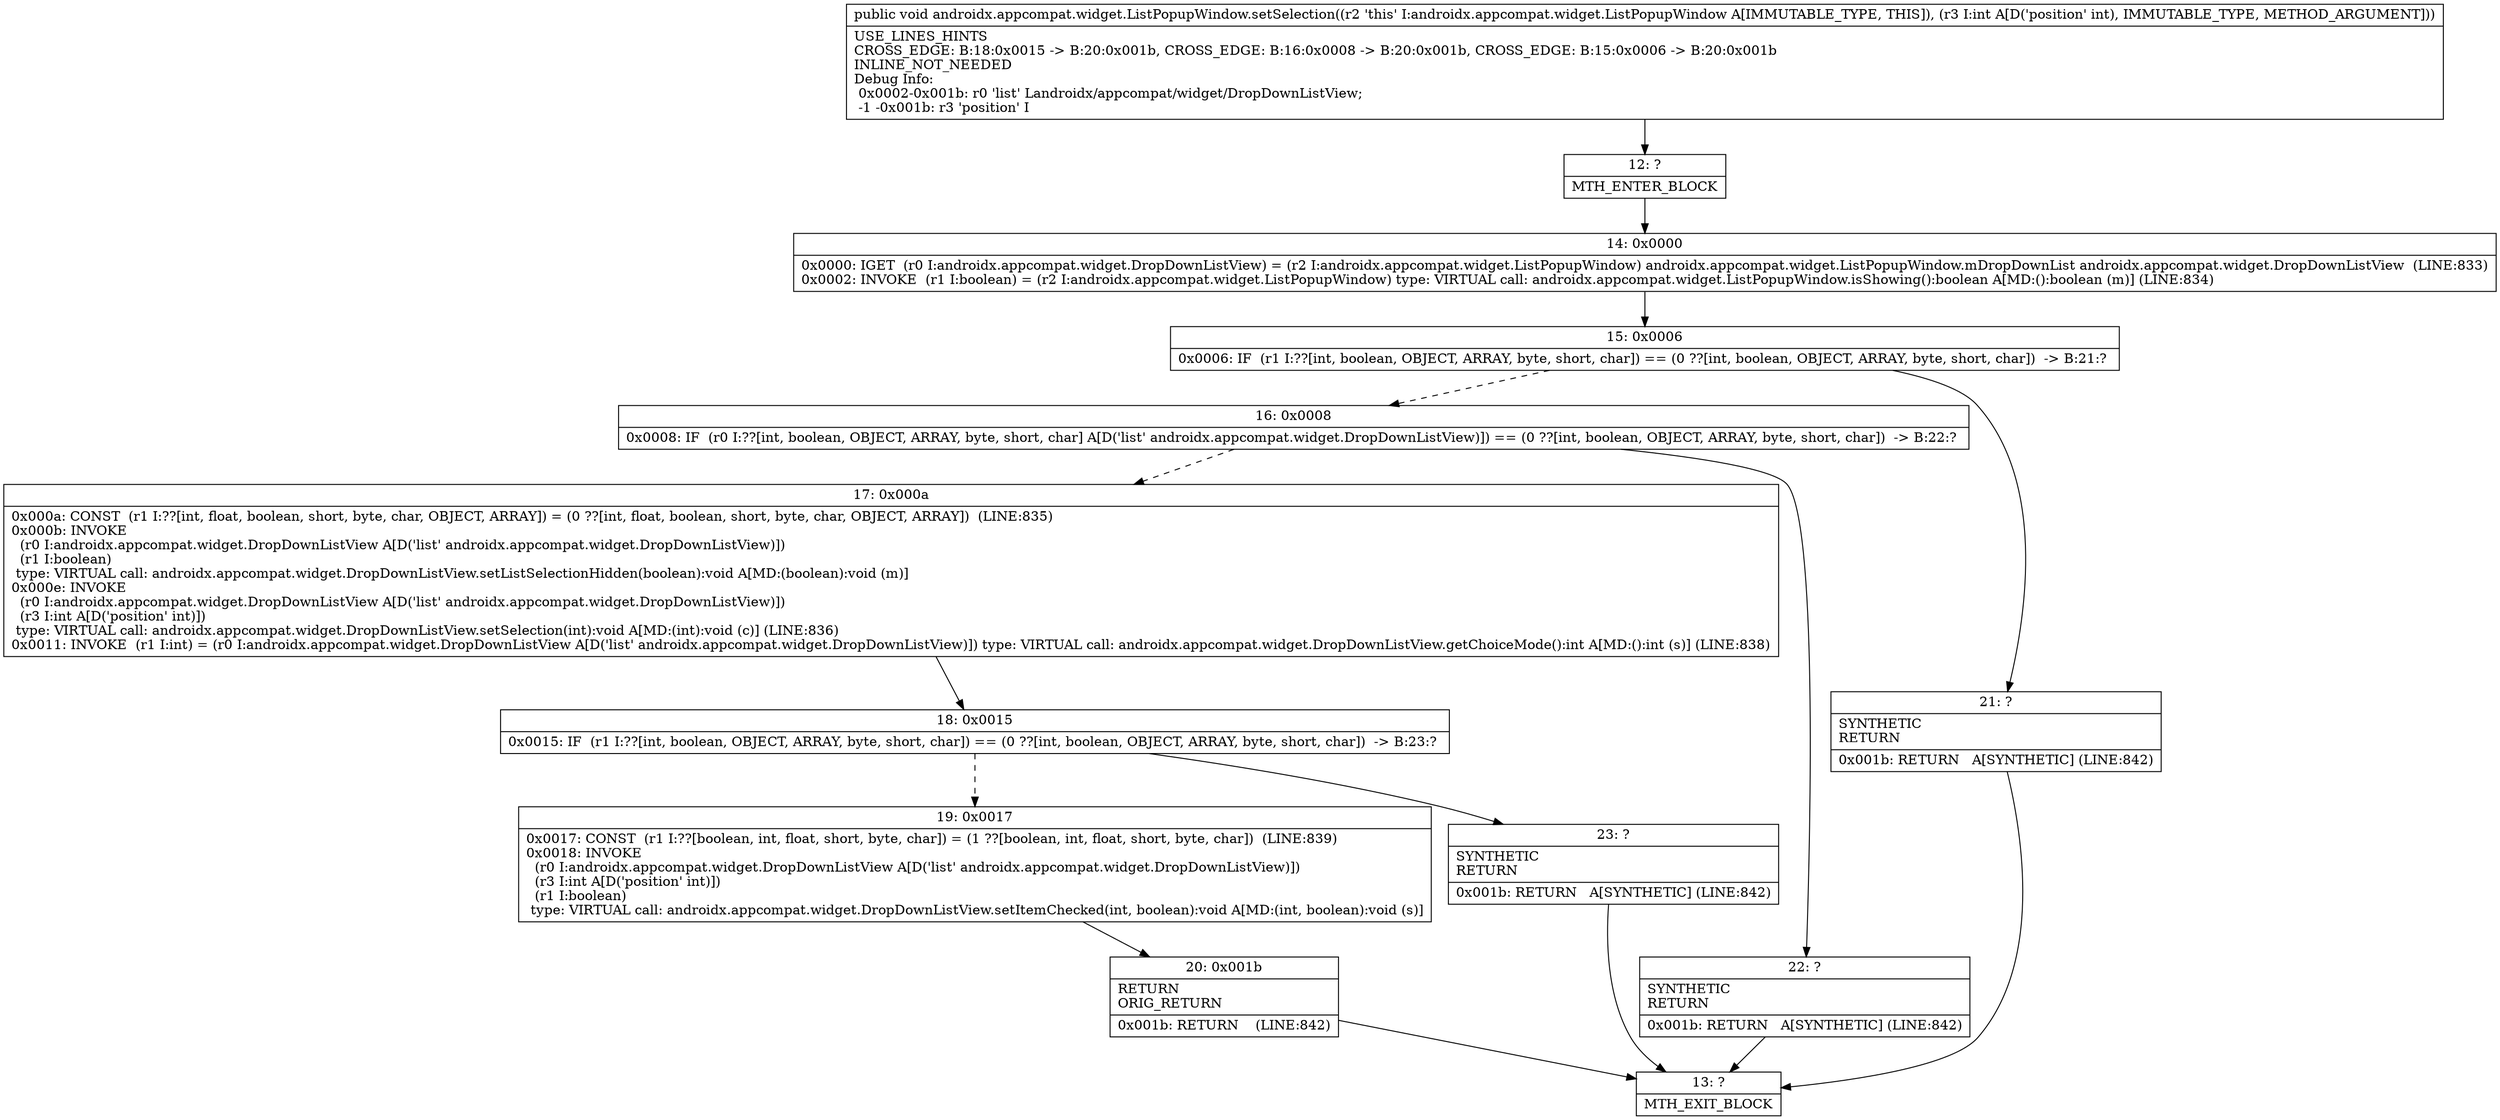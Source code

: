 digraph "CFG forandroidx.appcompat.widget.ListPopupWindow.setSelection(I)V" {
Node_12 [shape=record,label="{12\:\ ?|MTH_ENTER_BLOCK\l}"];
Node_14 [shape=record,label="{14\:\ 0x0000|0x0000: IGET  (r0 I:androidx.appcompat.widget.DropDownListView) = (r2 I:androidx.appcompat.widget.ListPopupWindow) androidx.appcompat.widget.ListPopupWindow.mDropDownList androidx.appcompat.widget.DropDownListView  (LINE:833)\l0x0002: INVOKE  (r1 I:boolean) = (r2 I:androidx.appcompat.widget.ListPopupWindow) type: VIRTUAL call: androidx.appcompat.widget.ListPopupWindow.isShowing():boolean A[MD:():boolean (m)] (LINE:834)\l}"];
Node_15 [shape=record,label="{15\:\ 0x0006|0x0006: IF  (r1 I:??[int, boolean, OBJECT, ARRAY, byte, short, char]) == (0 ??[int, boolean, OBJECT, ARRAY, byte, short, char])  \-\> B:21:? \l}"];
Node_16 [shape=record,label="{16\:\ 0x0008|0x0008: IF  (r0 I:??[int, boolean, OBJECT, ARRAY, byte, short, char] A[D('list' androidx.appcompat.widget.DropDownListView)]) == (0 ??[int, boolean, OBJECT, ARRAY, byte, short, char])  \-\> B:22:? \l}"];
Node_17 [shape=record,label="{17\:\ 0x000a|0x000a: CONST  (r1 I:??[int, float, boolean, short, byte, char, OBJECT, ARRAY]) = (0 ??[int, float, boolean, short, byte, char, OBJECT, ARRAY])  (LINE:835)\l0x000b: INVOKE  \l  (r0 I:androidx.appcompat.widget.DropDownListView A[D('list' androidx.appcompat.widget.DropDownListView)])\l  (r1 I:boolean)\l type: VIRTUAL call: androidx.appcompat.widget.DropDownListView.setListSelectionHidden(boolean):void A[MD:(boolean):void (m)]\l0x000e: INVOKE  \l  (r0 I:androidx.appcompat.widget.DropDownListView A[D('list' androidx.appcompat.widget.DropDownListView)])\l  (r3 I:int A[D('position' int)])\l type: VIRTUAL call: androidx.appcompat.widget.DropDownListView.setSelection(int):void A[MD:(int):void (c)] (LINE:836)\l0x0011: INVOKE  (r1 I:int) = (r0 I:androidx.appcompat.widget.DropDownListView A[D('list' androidx.appcompat.widget.DropDownListView)]) type: VIRTUAL call: androidx.appcompat.widget.DropDownListView.getChoiceMode():int A[MD:():int (s)] (LINE:838)\l}"];
Node_18 [shape=record,label="{18\:\ 0x0015|0x0015: IF  (r1 I:??[int, boolean, OBJECT, ARRAY, byte, short, char]) == (0 ??[int, boolean, OBJECT, ARRAY, byte, short, char])  \-\> B:23:? \l}"];
Node_19 [shape=record,label="{19\:\ 0x0017|0x0017: CONST  (r1 I:??[boolean, int, float, short, byte, char]) = (1 ??[boolean, int, float, short, byte, char])  (LINE:839)\l0x0018: INVOKE  \l  (r0 I:androidx.appcompat.widget.DropDownListView A[D('list' androidx.appcompat.widget.DropDownListView)])\l  (r3 I:int A[D('position' int)])\l  (r1 I:boolean)\l type: VIRTUAL call: androidx.appcompat.widget.DropDownListView.setItemChecked(int, boolean):void A[MD:(int, boolean):void (s)]\l}"];
Node_20 [shape=record,label="{20\:\ 0x001b|RETURN\lORIG_RETURN\l|0x001b: RETURN    (LINE:842)\l}"];
Node_13 [shape=record,label="{13\:\ ?|MTH_EXIT_BLOCK\l}"];
Node_23 [shape=record,label="{23\:\ ?|SYNTHETIC\lRETURN\l|0x001b: RETURN   A[SYNTHETIC] (LINE:842)\l}"];
Node_22 [shape=record,label="{22\:\ ?|SYNTHETIC\lRETURN\l|0x001b: RETURN   A[SYNTHETIC] (LINE:842)\l}"];
Node_21 [shape=record,label="{21\:\ ?|SYNTHETIC\lRETURN\l|0x001b: RETURN   A[SYNTHETIC] (LINE:842)\l}"];
MethodNode[shape=record,label="{public void androidx.appcompat.widget.ListPopupWindow.setSelection((r2 'this' I:androidx.appcompat.widget.ListPopupWindow A[IMMUTABLE_TYPE, THIS]), (r3 I:int A[D('position' int), IMMUTABLE_TYPE, METHOD_ARGUMENT]))  | USE_LINES_HINTS\lCROSS_EDGE: B:18:0x0015 \-\> B:20:0x001b, CROSS_EDGE: B:16:0x0008 \-\> B:20:0x001b, CROSS_EDGE: B:15:0x0006 \-\> B:20:0x001b\lINLINE_NOT_NEEDED\lDebug Info:\l  0x0002\-0x001b: r0 'list' Landroidx\/appcompat\/widget\/DropDownListView;\l  \-1 \-0x001b: r3 'position' I\l}"];
MethodNode -> Node_12;Node_12 -> Node_14;
Node_14 -> Node_15;
Node_15 -> Node_16[style=dashed];
Node_15 -> Node_21;
Node_16 -> Node_17[style=dashed];
Node_16 -> Node_22;
Node_17 -> Node_18;
Node_18 -> Node_19[style=dashed];
Node_18 -> Node_23;
Node_19 -> Node_20;
Node_20 -> Node_13;
Node_23 -> Node_13;
Node_22 -> Node_13;
Node_21 -> Node_13;
}

